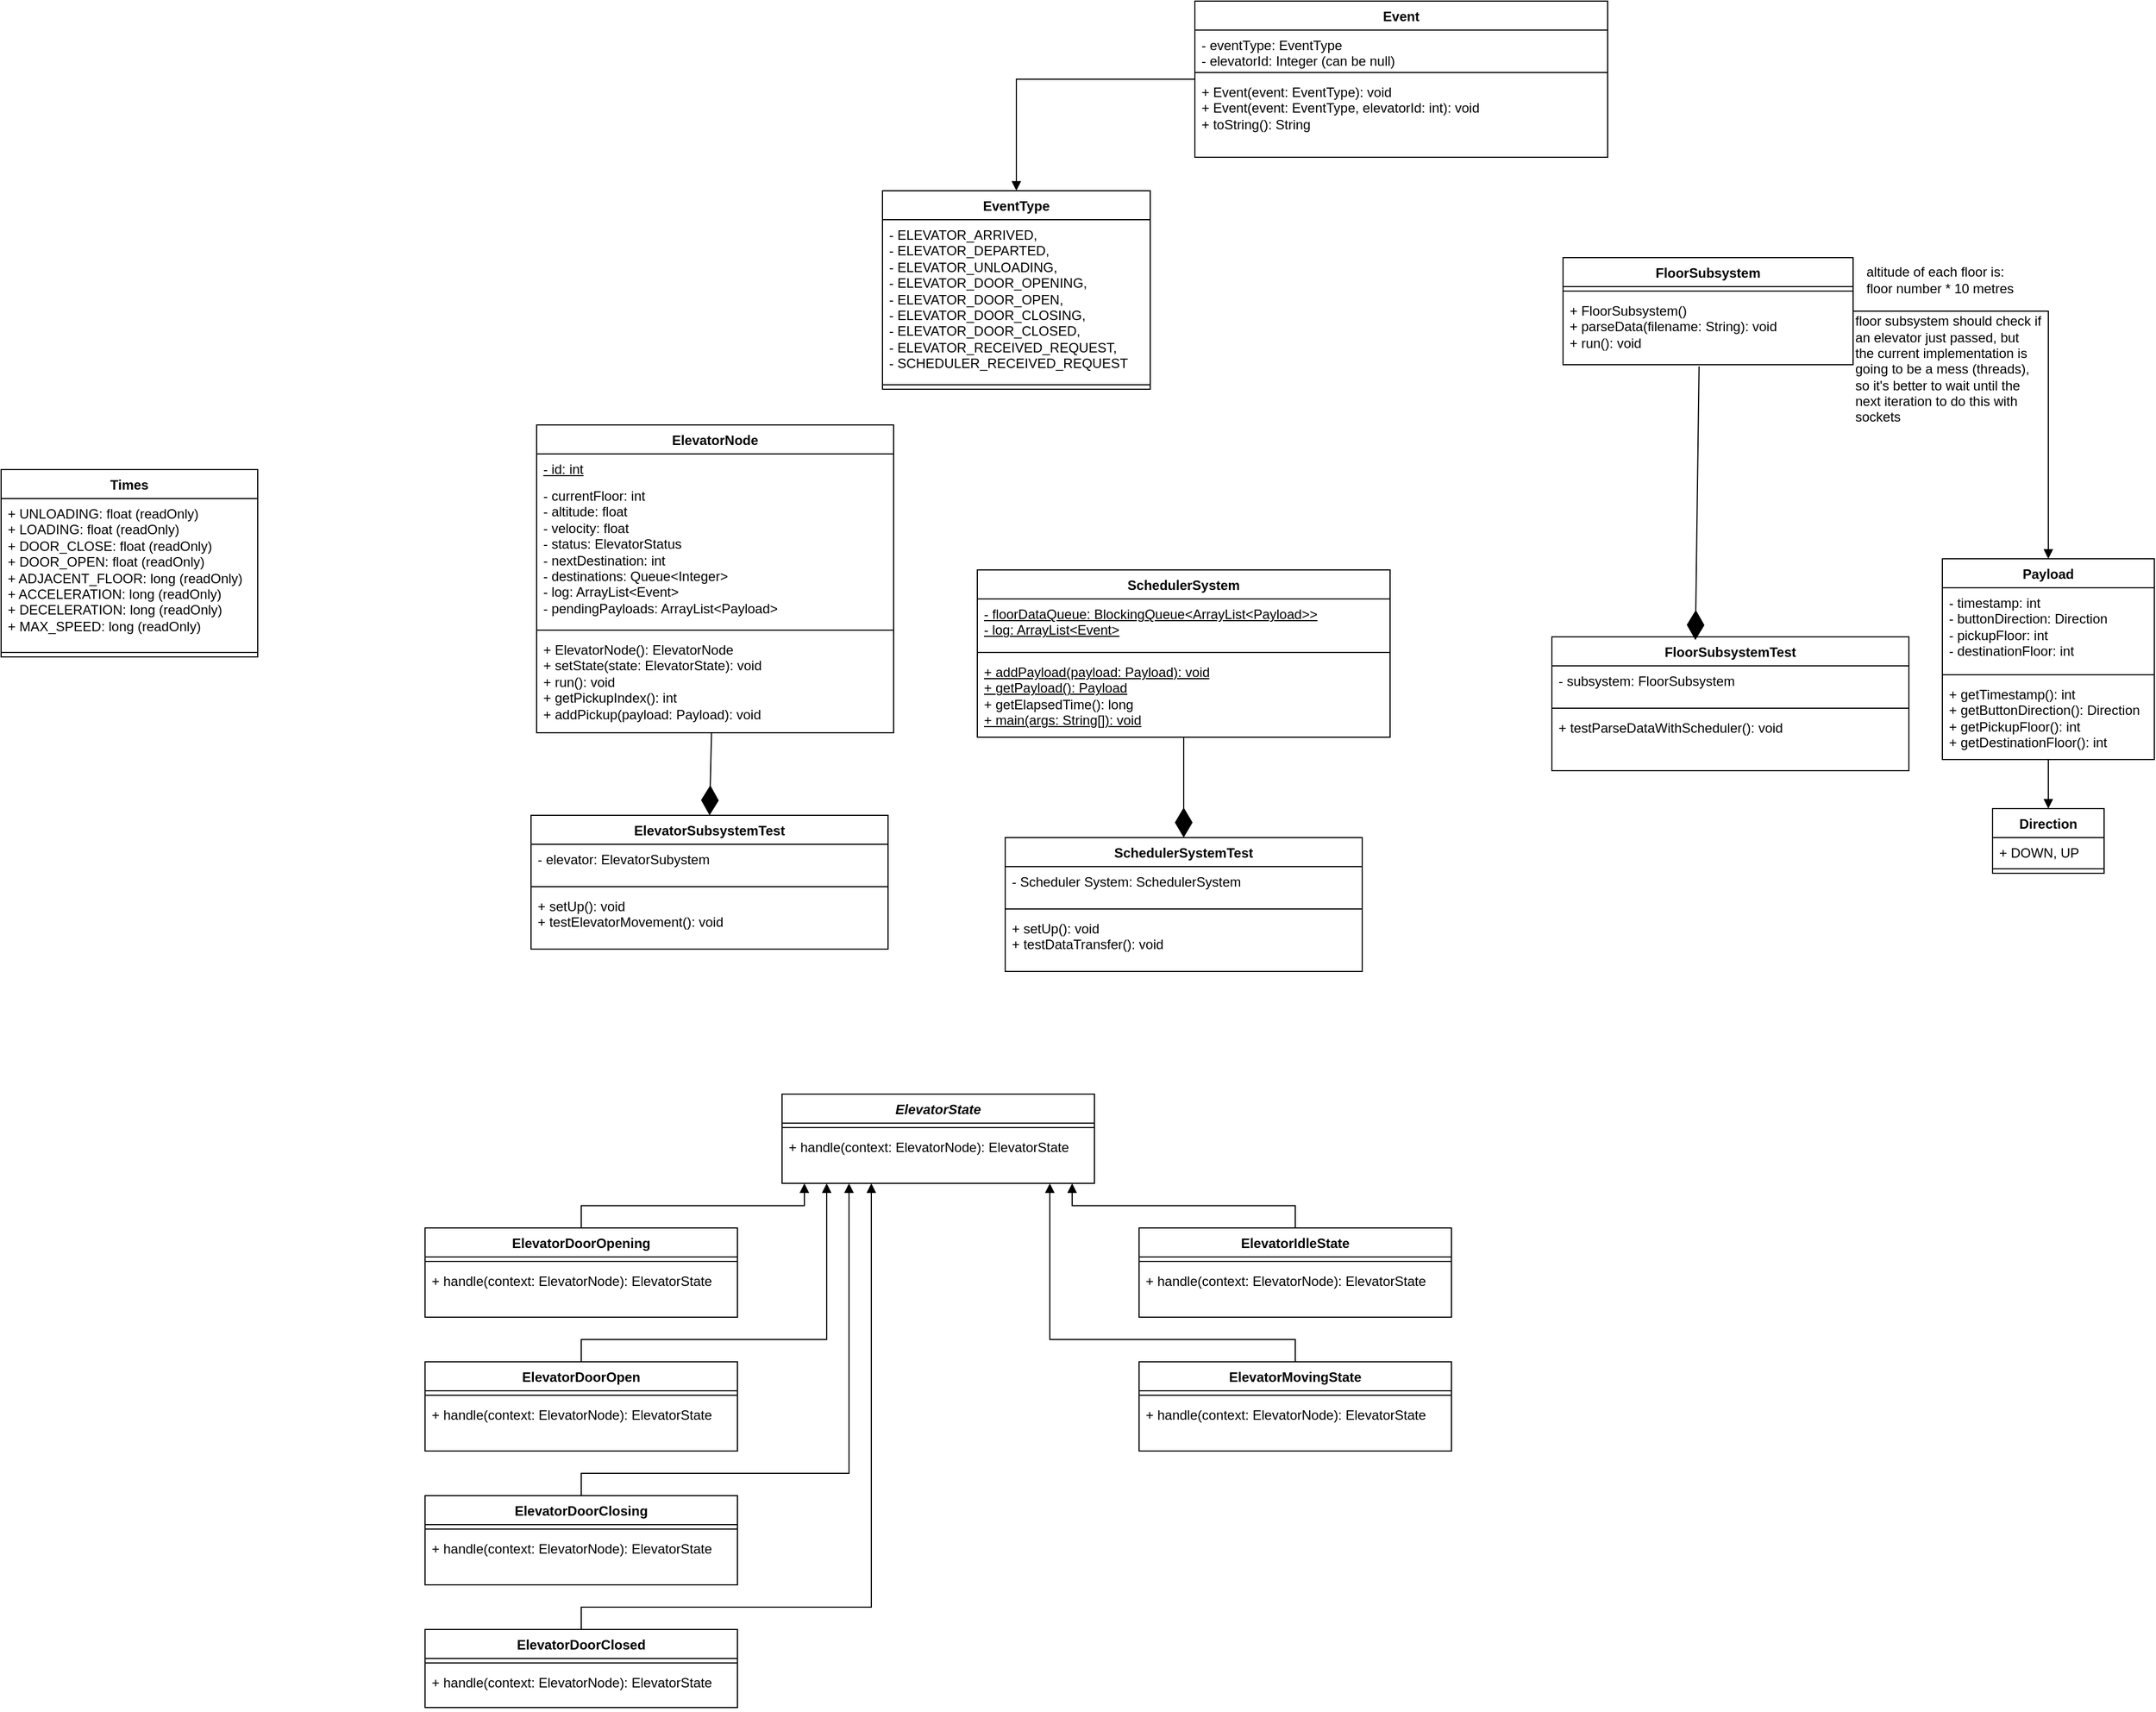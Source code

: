 <mxfile version="20.8.16" type="device"><diagram name="Page-1" id="W-hvJWC9LnS0oZOQdCDl"><mxGraphModel dx="1557" dy="975" grid="1" gridSize="10" guides="1" tooltips="1" connect="1" arrows="1" fold="1" page="0" pageScale="1" pageWidth="850" pageHeight="1100" math="0" shadow="0"><root><mxCell id="0"/><mxCell id="1" parent="0"/><mxCell id="OUGzcpc-ft89BkLeORVE-1" value="ElevatorNode" style="swimlane;fontStyle=1;align=center;verticalAlign=top;childLayout=stackLayout;horizontal=1;startSize=26;horizontalStack=0;resizeParent=1;resizeParentMax=0;resizeLast=0;collapsible=1;marginBottom=0;whiteSpace=wrap;html=1;" parent="1" vertex="1"><mxGeometry x="-20" y="280" width="320" height="276" as="geometry"/></mxCell><mxCell id="JZciVl0iC011m3xnHKb6-45" value="- id: int" style="text;strokeColor=none;fillColor=none;align=left;verticalAlign=top;spacingLeft=4;spacingRight=4;overflow=hidden;rotatable=0;points=[[0,0.5],[1,0.5]];portConstraint=eastwest;whiteSpace=wrap;html=1;fontStyle=4" vertex="1" parent="OUGzcpc-ft89BkLeORVE-1"><mxGeometry y="26" width="320" height="24" as="geometry"/></mxCell><mxCell id="OUGzcpc-ft89BkLeORVE-2" value="- currentFloor: int&lt;br&gt;- altitude: float&lt;br&gt;- velocity: float&lt;br&gt;- status: ElevatorStatus&lt;br&gt;- nextDestination: int&lt;br&gt;- destinations: Queue&amp;lt;Integer&amp;gt;&lt;br&gt;- log: ArrayList&amp;lt;Event&amp;gt;&lt;br&gt;- pendingPayloads: ArrayList&amp;lt;Payload&amp;gt;" style="text;strokeColor=none;fillColor=none;align=left;verticalAlign=top;spacingLeft=4;spacingRight=4;overflow=hidden;rotatable=0;points=[[0,0.5],[1,0.5]];portConstraint=eastwest;whiteSpace=wrap;html=1;" parent="OUGzcpc-ft89BkLeORVE-1" vertex="1"><mxGeometry y="50" width="320" height="130" as="geometry"/></mxCell><mxCell id="OUGzcpc-ft89BkLeORVE-3" value="" style="line;strokeWidth=1;fillColor=none;align=left;verticalAlign=middle;spacingTop=-1;spacingLeft=3;spacingRight=3;rotatable=0;labelPosition=right;points=[];portConstraint=eastwest;strokeColor=inherit;" parent="OUGzcpc-ft89BkLeORVE-1" vertex="1"><mxGeometry y="180" width="320" height="8" as="geometry"/></mxCell><mxCell id="OUGzcpc-ft89BkLeORVE-4" value="+ ElevatorNode(): ElevatorNode&lt;br&gt;+ setState(state: ElevatorState): void&lt;br&gt;+ run(): void&lt;br&gt;+ getPickupIndex(): int&lt;br&gt;+ addPickup(payload: Payload): void" style="text;strokeColor=none;fillColor=none;align=left;verticalAlign=top;spacingLeft=4;spacingRight=4;overflow=hidden;rotatable=0;points=[[0,0.5],[1,0.5]];portConstraint=eastwest;whiteSpace=wrap;html=1;" parent="OUGzcpc-ft89BkLeORVE-1" vertex="1"><mxGeometry y="188" width="320" height="88" as="geometry"/></mxCell><mxCell id="OUGzcpc-ft89BkLeORVE-5" value="SchedulerSystem" style="swimlane;fontStyle=1;align=center;verticalAlign=top;childLayout=stackLayout;horizontal=1;startSize=26;horizontalStack=0;resizeParent=1;resizeParentMax=0;resizeLast=0;collapsible=1;marginBottom=0;whiteSpace=wrap;html=1;" parent="1" vertex="1"><mxGeometry x="375" y="410" width="370" height="150" as="geometry"/></mxCell><mxCell id="OUGzcpc-ft89BkLeORVE-6" value="&lt;u&gt;- floorDataQueue: BlockingQueue&amp;lt;ArrayList&amp;lt;Payload&amp;gt;&amp;gt;&lt;br&gt;- log: ArrayList&amp;lt;Event&amp;gt;&lt;br&gt;&lt;/u&gt;" style="text;strokeColor=none;fillColor=none;align=left;verticalAlign=top;spacingLeft=4;spacingRight=4;overflow=hidden;rotatable=0;points=[[0,0.5],[1,0.5]];portConstraint=eastwest;whiteSpace=wrap;html=1;" parent="OUGzcpc-ft89BkLeORVE-5" vertex="1"><mxGeometry y="26" width="370" height="44" as="geometry"/></mxCell><mxCell id="OUGzcpc-ft89BkLeORVE-7" value="" style="line;strokeWidth=1;fillColor=none;align=left;verticalAlign=middle;spacingTop=-1;spacingLeft=3;spacingRight=3;rotatable=0;labelPosition=right;points=[];portConstraint=eastwest;strokeColor=inherit;" parent="OUGzcpc-ft89BkLeORVE-5" vertex="1"><mxGeometry y="70" width="370" height="8" as="geometry"/></mxCell><mxCell id="OUGzcpc-ft89BkLeORVE-8" value="&lt;u&gt;+ addPayload(payload: Payload): void&lt;/u&gt;&lt;br&gt;&lt;u&gt;+ getPayload(): Payload&lt;/u&gt;&lt;br&gt;+ getElapsedTime(): long&lt;br&gt;&lt;u&gt;+ main(args: String[]): void&lt;/u&gt;" style="text;strokeColor=none;fillColor=none;align=left;verticalAlign=top;spacingLeft=4;spacingRight=4;overflow=hidden;rotatable=0;points=[[0,0.5],[1,0.5]];portConstraint=eastwest;whiteSpace=wrap;html=1;" parent="OUGzcpc-ft89BkLeORVE-5" vertex="1"><mxGeometry y="78" width="370" height="72" as="geometry"/></mxCell><mxCell id="JZciVl0iC011m3xnHKb6-57" style="edgeStyle=orthogonalEdgeStyle;rounded=0;orthogonalLoop=1;jettySize=auto;html=1;endArrow=block;endFill=1;" edge="1" parent="1" source="OUGzcpc-ft89BkLeORVE-9" target="JZciVl0iC011m3xnHKb6-47"><mxGeometry relative="1" as="geometry"/></mxCell><mxCell id="OUGzcpc-ft89BkLeORVE-9" value="FloorSubsystem" style="swimlane;fontStyle=1;align=center;verticalAlign=top;childLayout=stackLayout;horizontal=1;startSize=26;horizontalStack=0;resizeParent=1;resizeParentMax=0;resizeLast=0;collapsible=1;marginBottom=0;whiteSpace=wrap;html=1;" parent="1" vertex="1"><mxGeometry x="900" y="130" width="260" height="96" as="geometry"/></mxCell><mxCell id="OUGzcpc-ft89BkLeORVE-11" value="" style="line;strokeWidth=1;fillColor=none;align=left;verticalAlign=middle;spacingTop=-1;spacingLeft=3;spacingRight=3;rotatable=0;labelPosition=right;points=[];portConstraint=eastwest;strokeColor=inherit;" parent="OUGzcpc-ft89BkLeORVE-9" vertex="1"><mxGeometry y="26" width="260" height="8" as="geometry"/></mxCell><mxCell id="OUGzcpc-ft89BkLeORVE-12" value="+ FloorSubsystem()&lt;br&gt;+ parseData(filename: String): void&lt;br&gt;+ run(): void" style="text;strokeColor=none;fillColor=none;align=left;verticalAlign=top;spacingLeft=4;spacingRight=4;overflow=hidden;rotatable=0;points=[[0,0.5],[1,0.5]];portConstraint=eastwest;whiteSpace=wrap;html=1;" parent="OUGzcpc-ft89BkLeORVE-9" vertex="1"><mxGeometry y="34" width="260" height="62" as="geometry"/></mxCell><mxCell id="OUGzcpc-ft89BkLeORVE-13" value="SchedulerSystemTest" style="swimlane;fontStyle=1;align=center;verticalAlign=top;childLayout=stackLayout;horizontal=1;startSize=26;horizontalStack=0;resizeParent=1;resizeParentMax=0;resizeLast=0;collapsible=1;marginBottom=0;whiteSpace=wrap;html=1;" parent="1" vertex="1"><mxGeometry x="400" y="650" width="320" height="120" as="geometry"/></mxCell><mxCell id="OUGzcpc-ft89BkLeORVE-14" value="- Scheduler System: SchedulerSystem" style="text;strokeColor=none;fillColor=none;align=left;verticalAlign=top;spacingLeft=4;spacingRight=4;overflow=hidden;rotatable=0;points=[[0,0.5],[1,0.5]];portConstraint=eastwest;whiteSpace=wrap;html=1;" parent="OUGzcpc-ft89BkLeORVE-13" vertex="1"><mxGeometry y="26" width="320" height="34" as="geometry"/></mxCell><mxCell id="OUGzcpc-ft89BkLeORVE-15" value="" style="line;strokeWidth=1;fillColor=none;align=left;verticalAlign=middle;spacingTop=-1;spacingLeft=3;spacingRight=3;rotatable=0;labelPosition=right;points=[];portConstraint=eastwest;strokeColor=inherit;" parent="OUGzcpc-ft89BkLeORVE-13" vertex="1"><mxGeometry y="60" width="320" height="8" as="geometry"/></mxCell><mxCell id="OUGzcpc-ft89BkLeORVE-16" value="+ setUp(): void&lt;br&gt;+ testDataTransfer(): void" style="text;strokeColor=none;fillColor=none;align=left;verticalAlign=top;spacingLeft=4;spacingRight=4;overflow=hidden;rotatable=0;points=[[0,0.5],[1,0.5]];portConstraint=eastwest;whiteSpace=wrap;html=1;" parent="OUGzcpc-ft89BkLeORVE-13" vertex="1"><mxGeometry y="68" width="320" height="52" as="geometry"/></mxCell><mxCell id="OUGzcpc-ft89BkLeORVE-17" value="" style="endArrow=diamondThin;endFill=1;endSize=24;html=1;rounded=0;entryX=0.5;entryY=0;entryDx=0;entryDy=0;" parent="1" source="OUGzcpc-ft89BkLeORVE-5" target="OUGzcpc-ft89BkLeORVE-13" edge="1"><mxGeometry width="160" relative="1" as="geometry"><mxPoint x="610" y="520" as="sourcePoint"/><mxPoint x="770" y="520" as="targetPoint"/></mxGeometry></mxCell><mxCell id="OUGzcpc-ft89BkLeORVE-18" value="FloorSubsystemTest" style="swimlane;fontStyle=1;align=center;verticalAlign=top;childLayout=stackLayout;horizontal=1;startSize=26;horizontalStack=0;resizeParent=1;resizeParentMax=0;resizeLast=0;collapsible=1;marginBottom=0;whiteSpace=wrap;html=1;" parent="1" vertex="1"><mxGeometry x="890" y="470" width="320" height="120" as="geometry"/></mxCell><mxCell id="OUGzcpc-ft89BkLeORVE-19" value="- subsystem: FloorSubsystem" style="text;strokeColor=none;fillColor=none;align=left;verticalAlign=top;spacingLeft=4;spacingRight=4;overflow=hidden;rotatable=0;points=[[0,0.5],[1,0.5]];portConstraint=eastwest;whiteSpace=wrap;html=1;" parent="OUGzcpc-ft89BkLeORVE-18" vertex="1"><mxGeometry y="26" width="320" height="34" as="geometry"/></mxCell><mxCell id="OUGzcpc-ft89BkLeORVE-20" value="" style="line;strokeWidth=1;fillColor=none;align=left;verticalAlign=middle;spacingTop=-1;spacingLeft=3;spacingRight=3;rotatable=0;labelPosition=right;points=[];portConstraint=eastwest;strokeColor=inherit;" parent="OUGzcpc-ft89BkLeORVE-18" vertex="1"><mxGeometry y="60" width="320" height="8" as="geometry"/></mxCell><mxCell id="OUGzcpc-ft89BkLeORVE-21" value="+ testParseDataWithScheduler(): void" style="text;strokeColor=none;fillColor=none;align=left;verticalAlign=top;spacingLeft=4;spacingRight=4;overflow=hidden;rotatable=0;points=[[0,0.5],[1,0.5]];portConstraint=eastwest;whiteSpace=wrap;html=1;" parent="OUGzcpc-ft89BkLeORVE-18" vertex="1"><mxGeometry y="68" width="320" height="52" as="geometry"/></mxCell><mxCell id="OUGzcpc-ft89BkLeORVE-22" value="ElevatorSubsystemTest" style="swimlane;fontStyle=1;align=center;verticalAlign=top;childLayout=stackLayout;horizontal=1;startSize=26;horizontalStack=0;resizeParent=1;resizeParentMax=0;resizeLast=0;collapsible=1;marginBottom=0;whiteSpace=wrap;html=1;" parent="1" vertex="1"><mxGeometry x="-25" y="630" width="320" height="120" as="geometry"/></mxCell><mxCell id="OUGzcpc-ft89BkLeORVE-23" value="- elevator: ElevatorSubystem" style="text;strokeColor=none;fillColor=none;align=left;verticalAlign=top;spacingLeft=4;spacingRight=4;overflow=hidden;rotatable=0;points=[[0,0.5],[1,0.5]];portConstraint=eastwest;whiteSpace=wrap;html=1;" parent="OUGzcpc-ft89BkLeORVE-22" vertex="1"><mxGeometry y="26" width="320" height="34" as="geometry"/></mxCell><mxCell id="OUGzcpc-ft89BkLeORVE-24" value="" style="line;strokeWidth=1;fillColor=none;align=left;verticalAlign=middle;spacingTop=-1;spacingLeft=3;spacingRight=3;rotatable=0;labelPosition=right;points=[];portConstraint=eastwest;strokeColor=inherit;" parent="OUGzcpc-ft89BkLeORVE-22" vertex="1"><mxGeometry y="60" width="320" height="8" as="geometry"/></mxCell><mxCell id="OUGzcpc-ft89BkLeORVE-25" value="+ setUp(): void&lt;br&gt;+ testElevatorMovement(): void" style="text;strokeColor=none;fillColor=none;align=left;verticalAlign=top;spacingLeft=4;spacingRight=4;overflow=hidden;rotatable=0;points=[[0,0.5],[1,0.5]];portConstraint=eastwest;whiteSpace=wrap;html=1;" parent="OUGzcpc-ft89BkLeORVE-22" vertex="1"><mxGeometry y="68" width="320" height="52" as="geometry"/></mxCell><mxCell id="OUGzcpc-ft89BkLeORVE-26" value="" style="endArrow=diamondThin;endFill=1;endSize=24;html=1;rounded=0;entryX=0.5;entryY=0;entryDx=0;entryDy=0;" parent="1" source="OUGzcpc-ft89BkLeORVE-1" target="OUGzcpc-ft89BkLeORVE-22" edge="1"><mxGeometry width="160" relative="1" as="geometry"><mxPoint x="-50" y="530" as="sourcePoint"/><mxPoint x="120" y="620" as="targetPoint"/></mxGeometry></mxCell><mxCell id="OUGzcpc-ft89BkLeORVE-27" value="" style="endArrow=diamondThin;endFill=1;endSize=24;html=1;rounded=0;exitX=0.469;exitY=1.025;exitDx=0;exitDy=0;exitPerimeter=0;entryX=0.402;entryY=0.024;entryDx=0;entryDy=0;entryPerimeter=0;" parent="1" source="OUGzcpc-ft89BkLeORVE-12" target="OUGzcpc-ft89BkLeORVE-18" edge="1"><mxGeometry width="160" relative="1" as="geometry"><mxPoint x="970" y="510" as="sourcePoint"/><mxPoint x="1130" y="510" as="targetPoint"/></mxGeometry></mxCell><mxCell id="JZciVl0iC011m3xnHKb6-1" value="ElevatorState" style="swimlane;fontStyle=3;align=center;verticalAlign=top;childLayout=stackLayout;horizontal=1;startSize=26;horizontalStack=0;resizeParent=1;resizeParentMax=0;resizeLast=0;collapsible=1;marginBottom=0;whiteSpace=wrap;html=1;" vertex="1" parent="1"><mxGeometry x="200" y="880" width="280" height="80" as="geometry"/></mxCell><mxCell id="JZciVl0iC011m3xnHKb6-3" value="" style="line;strokeWidth=1;fillColor=none;align=left;verticalAlign=middle;spacingTop=-1;spacingLeft=3;spacingRight=3;rotatable=0;labelPosition=right;points=[];portConstraint=eastwest;strokeColor=inherit;" vertex="1" parent="JZciVl0iC011m3xnHKb6-1"><mxGeometry y="26" width="280" height="8" as="geometry"/></mxCell><mxCell id="JZciVl0iC011m3xnHKb6-4" value="+ handle(context: ElevatorNode): ElevatorState" style="text;strokeColor=none;fillColor=none;align=left;verticalAlign=top;spacingLeft=4;spacingRight=4;overflow=hidden;rotatable=0;points=[[0,0.5],[1,0.5]];portConstraint=eastwest;whiteSpace=wrap;html=1;" vertex="1" parent="JZciVl0iC011m3xnHKb6-1"><mxGeometry y="34" width="280" height="46" as="geometry"/></mxCell><mxCell id="JZciVl0iC011m3xnHKb6-26" style="edgeStyle=orthogonalEdgeStyle;rounded=0;orthogonalLoop=1;jettySize=auto;html=1;endArrow=block;endFill=1;" edge="1" parent="1" source="JZciVl0iC011m3xnHKb6-5" target="JZciVl0iC011m3xnHKb6-1"><mxGeometry relative="1" as="geometry"><Array as="points"><mxPoint x="660" y="980"/><mxPoint x="460" y="980"/></Array></mxGeometry></mxCell><mxCell id="JZciVl0iC011m3xnHKb6-5" value="&lt;span style=&quot;font-style: normal;&quot;&gt;ElevatorIdleState&lt;/span&gt;" style="swimlane;fontStyle=3;align=center;verticalAlign=top;childLayout=stackLayout;horizontal=1;startSize=26;horizontalStack=0;resizeParent=1;resizeParentMax=0;resizeLast=0;collapsible=1;marginBottom=0;whiteSpace=wrap;html=1;" vertex="1" parent="1"><mxGeometry x="520" y="1000" width="280" height="80" as="geometry"/></mxCell><mxCell id="JZciVl0iC011m3xnHKb6-6" value="" style="line;strokeWidth=1;fillColor=none;align=left;verticalAlign=middle;spacingTop=-1;spacingLeft=3;spacingRight=3;rotatable=0;labelPosition=right;points=[];portConstraint=eastwest;strokeColor=inherit;" vertex="1" parent="JZciVl0iC011m3xnHKb6-5"><mxGeometry y="26" width="280" height="8" as="geometry"/></mxCell><mxCell id="JZciVl0iC011m3xnHKb6-7" value="+ handle(context: ElevatorNode): ElevatorState" style="text;strokeColor=none;fillColor=none;align=left;verticalAlign=top;spacingLeft=4;spacingRight=4;overflow=hidden;rotatable=0;points=[[0,0.5],[1,0.5]];portConstraint=eastwest;whiteSpace=wrap;html=1;" vertex="1" parent="JZciVl0iC011m3xnHKb6-5"><mxGeometry y="34" width="280" height="46" as="geometry"/></mxCell><mxCell id="JZciVl0iC011m3xnHKb6-31" style="edgeStyle=orthogonalEdgeStyle;rounded=0;orthogonalLoop=1;jettySize=auto;html=1;endArrow=block;endFill=1;" edge="1" parent="1" source="JZciVl0iC011m3xnHKb6-8" target="JZciVl0iC011m3xnHKb6-1"><mxGeometry relative="1" as="geometry"><Array as="points"><mxPoint x="660" y="1100"/><mxPoint x="440" y="1100"/></Array></mxGeometry></mxCell><mxCell id="JZciVl0iC011m3xnHKb6-8" value="&lt;span style=&quot;font-style: normal;&quot;&gt;ElevatorMovingState&lt;/span&gt;" style="swimlane;fontStyle=3;align=center;verticalAlign=top;childLayout=stackLayout;horizontal=1;startSize=26;horizontalStack=0;resizeParent=1;resizeParentMax=0;resizeLast=0;collapsible=1;marginBottom=0;whiteSpace=wrap;html=1;" vertex="1" parent="1"><mxGeometry x="520" y="1120" width="280" height="80" as="geometry"/></mxCell><mxCell id="JZciVl0iC011m3xnHKb6-9" value="" style="line;strokeWidth=1;fillColor=none;align=left;verticalAlign=middle;spacingTop=-1;spacingLeft=3;spacingRight=3;rotatable=0;labelPosition=right;points=[];portConstraint=eastwest;strokeColor=inherit;" vertex="1" parent="JZciVl0iC011m3xnHKb6-8"><mxGeometry y="26" width="280" height="8" as="geometry"/></mxCell><mxCell id="JZciVl0iC011m3xnHKb6-10" value="+ handle(context: ElevatorNode): ElevatorState" style="text;strokeColor=none;fillColor=none;align=left;verticalAlign=top;spacingLeft=4;spacingRight=4;overflow=hidden;rotatable=0;points=[[0,0.5],[1,0.5]];portConstraint=eastwest;whiteSpace=wrap;html=1;" vertex="1" parent="JZciVl0iC011m3xnHKb6-8"><mxGeometry y="34" width="280" height="46" as="geometry"/></mxCell><mxCell id="JZciVl0iC011m3xnHKb6-27" style="edgeStyle=orthogonalEdgeStyle;rounded=0;orthogonalLoop=1;jettySize=auto;html=1;endArrow=block;endFill=1;" edge="1" parent="1" source="JZciVl0iC011m3xnHKb6-11" target="JZciVl0iC011m3xnHKb6-1"><mxGeometry relative="1" as="geometry"><Array as="points"><mxPoint x="20" y="980"/><mxPoint x="220" y="980"/></Array></mxGeometry></mxCell><mxCell id="JZciVl0iC011m3xnHKb6-11" value="&lt;span style=&quot;font-style: normal;&quot;&gt;ElevatorDoorOpening&lt;/span&gt;" style="swimlane;fontStyle=3;align=center;verticalAlign=top;childLayout=stackLayout;horizontal=1;startSize=26;horizontalStack=0;resizeParent=1;resizeParentMax=0;resizeLast=0;collapsible=1;marginBottom=0;whiteSpace=wrap;html=1;" vertex="1" parent="1"><mxGeometry x="-120" y="1000" width="280" height="80" as="geometry"/></mxCell><mxCell id="JZciVl0iC011m3xnHKb6-12" value="" style="line;strokeWidth=1;fillColor=none;align=left;verticalAlign=middle;spacingTop=-1;spacingLeft=3;spacingRight=3;rotatable=0;labelPosition=right;points=[];portConstraint=eastwest;strokeColor=inherit;" vertex="1" parent="JZciVl0iC011m3xnHKb6-11"><mxGeometry y="26" width="280" height="8" as="geometry"/></mxCell><mxCell id="JZciVl0iC011m3xnHKb6-13" value="+ handle(context: ElevatorNode): ElevatorState" style="text;strokeColor=none;fillColor=none;align=left;verticalAlign=top;spacingLeft=4;spacingRight=4;overflow=hidden;rotatable=0;points=[[0,0.5],[1,0.5]];portConstraint=eastwest;whiteSpace=wrap;html=1;" vertex="1" parent="JZciVl0iC011m3xnHKb6-11"><mxGeometry y="34" width="280" height="46" as="geometry"/></mxCell><mxCell id="JZciVl0iC011m3xnHKb6-28" style="edgeStyle=orthogonalEdgeStyle;rounded=0;orthogonalLoop=1;jettySize=auto;html=1;endArrow=block;endFill=1;" edge="1" parent="1" source="JZciVl0iC011m3xnHKb6-14" target="JZciVl0iC011m3xnHKb6-1"><mxGeometry relative="1" as="geometry"><Array as="points"><mxPoint x="20" y="1100"/><mxPoint x="240" y="1100"/></Array></mxGeometry></mxCell><mxCell id="JZciVl0iC011m3xnHKb6-14" value="&lt;span style=&quot;font-style: normal;&quot;&gt;ElevatorDoorOpen&lt;/span&gt;" style="swimlane;fontStyle=3;align=center;verticalAlign=top;childLayout=stackLayout;horizontal=1;startSize=26;horizontalStack=0;resizeParent=1;resizeParentMax=0;resizeLast=0;collapsible=1;marginBottom=0;whiteSpace=wrap;html=1;" vertex="1" parent="1"><mxGeometry x="-120" y="1120" width="280" height="80" as="geometry"/></mxCell><mxCell id="JZciVl0iC011m3xnHKb6-15" value="" style="line;strokeWidth=1;fillColor=none;align=left;verticalAlign=middle;spacingTop=-1;spacingLeft=3;spacingRight=3;rotatable=0;labelPosition=right;points=[];portConstraint=eastwest;strokeColor=inherit;" vertex="1" parent="JZciVl0iC011m3xnHKb6-14"><mxGeometry y="26" width="280" height="8" as="geometry"/></mxCell><mxCell id="JZciVl0iC011m3xnHKb6-16" value="+ handle(context: ElevatorNode): ElevatorState" style="text;strokeColor=none;fillColor=none;align=left;verticalAlign=top;spacingLeft=4;spacingRight=4;overflow=hidden;rotatable=0;points=[[0,0.5],[1,0.5]];portConstraint=eastwest;whiteSpace=wrap;html=1;" vertex="1" parent="JZciVl0iC011m3xnHKb6-14"><mxGeometry y="34" width="280" height="46" as="geometry"/></mxCell><mxCell id="JZciVl0iC011m3xnHKb6-30" style="edgeStyle=orthogonalEdgeStyle;rounded=0;orthogonalLoop=1;jettySize=auto;html=1;endArrow=block;endFill=1;" edge="1" parent="1" source="JZciVl0iC011m3xnHKb6-17" target="JZciVl0iC011m3xnHKb6-1"><mxGeometry relative="1" as="geometry"><Array as="points"><mxPoint x="20" y="1220"/><mxPoint x="260" y="1220"/></Array></mxGeometry></mxCell><mxCell id="JZciVl0iC011m3xnHKb6-17" value="&lt;span style=&quot;font-style: normal;&quot;&gt;ElevatorDoorClosing&lt;/span&gt;" style="swimlane;fontStyle=3;align=center;verticalAlign=top;childLayout=stackLayout;horizontal=1;startSize=26;horizontalStack=0;resizeParent=1;resizeParentMax=0;resizeLast=0;collapsible=1;marginBottom=0;whiteSpace=wrap;html=1;" vertex="1" parent="1"><mxGeometry x="-120" y="1240" width="280" height="80" as="geometry"/></mxCell><mxCell id="JZciVl0iC011m3xnHKb6-18" value="" style="line;strokeWidth=1;fillColor=none;align=left;verticalAlign=middle;spacingTop=-1;spacingLeft=3;spacingRight=3;rotatable=0;labelPosition=right;points=[];portConstraint=eastwest;strokeColor=inherit;" vertex="1" parent="JZciVl0iC011m3xnHKb6-17"><mxGeometry y="26" width="280" height="8" as="geometry"/></mxCell><mxCell id="JZciVl0iC011m3xnHKb6-19" value="+ handle(context: ElevatorNode): ElevatorState" style="text;strokeColor=none;fillColor=none;align=left;verticalAlign=top;spacingLeft=4;spacingRight=4;overflow=hidden;rotatable=0;points=[[0,0.5],[1,0.5]];portConstraint=eastwest;whiteSpace=wrap;html=1;" vertex="1" parent="JZciVl0iC011m3xnHKb6-17"><mxGeometry y="34" width="280" height="46" as="geometry"/></mxCell><mxCell id="JZciVl0iC011m3xnHKb6-32" style="edgeStyle=orthogonalEdgeStyle;rounded=0;orthogonalLoop=1;jettySize=auto;html=1;endArrow=block;endFill=1;" edge="1" parent="1" source="JZciVl0iC011m3xnHKb6-20" target="JZciVl0iC011m3xnHKb6-1"><mxGeometry relative="1" as="geometry"><Array as="points"><mxPoint x="20" y="1340"/><mxPoint x="280" y="1340"/></Array></mxGeometry></mxCell><mxCell id="JZciVl0iC011m3xnHKb6-20" value="&lt;span style=&quot;font-style: normal;&quot;&gt;ElevatorDoorClosed&lt;/span&gt;" style="swimlane;fontStyle=3;align=center;verticalAlign=top;childLayout=stackLayout;horizontal=1;startSize=26;horizontalStack=0;resizeParent=1;resizeParentMax=0;resizeLast=0;collapsible=1;marginBottom=0;whiteSpace=wrap;html=1;" vertex="1" parent="1"><mxGeometry x="-120" y="1360" width="280" height="70" as="geometry"/></mxCell><mxCell id="JZciVl0iC011m3xnHKb6-21" value="" style="line;strokeWidth=1;fillColor=none;align=left;verticalAlign=middle;spacingTop=-1;spacingLeft=3;spacingRight=3;rotatable=0;labelPosition=right;points=[];portConstraint=eastwest;strokeColor=inherit;" vertex="1" parent="JZciVl0iC011m3xnHKb6-20"><mxGeometry y="26" width="280" height="8" as="geometry"/></mxCell><mxCell id="JZciVl0iC011m3xnHKb6-22" value="+ handle(context: ElevatorNode): ElevatorState" style="text;strokeColor=none;fillColor=none;align=left;verticalAlign=top;spacingLeft=4;spacingRight=4;overflow=hidden;rotatable=0;points=[[0,0.5],[1,0.5]];portConstraint=eastwest;whiteSpace=wrap;html=1;" vertex="1" parent="JZciVl0iC011m3xnHKb6-20"><mxGeometry y="34" width="280" height="36" as="geometry"/></mxCell><mxCell id="JZciVl0iC011m3xnHKb6-33" value="Times" style="swimlane;fontStyle=1;align=center;verticalAlign=top;childLayout=stackLayout;horizontal=1;startSize=26;horizontalStack=0;resizeParent=1;resizeParentMax=0;resizeLast=0;collapsible=1;marginBottom=0;whiteSpace=wrap;html=1;" vertex="1" parent="1"><mxGeometry x="-500" y="320" width="230" height="168" as="geometry"/></mxCell><mxCell id="JZciVl0iC011m3xnHKb6-34" value="+ UNLOADING: float (readOnly)&lt;br&gt;+ LOADING: float (readOnly)&lt;br&gt;+ DOOR_CLOSE: float (readOnly)&lt;br&gt;+ DOOR_OPEN: float (readOnly)&lt;br&gt;+ ADJACENT_FLOOR: long (readOnly)&lt;br&gt;+ ACCELERATION: long (readOnly)&lt;br&gt;+ DECELERATION: long (readOnly)&lt;br&gt;+ MAX_SPEED: long (readOnly)" style="text;strokeColor=none;fillColor=none;align=left;verticalAlign=top;spacingLeft=4;spacingRight=4;overflow=hidden;rotatable=0;points=[[0,0.5],[1,0.5]];portConstraint=eastwest;whiteSpace=wrap;html=1;" vertex="1" parent="JZciVl0iC011m3xnHKb6-33"><mxGeometry y="26" width="230" height="134" as="geometry"/></mxCell><mxCell id="JZciVl0iC011m3xnHKb6-35" value="" style="line;strokeWidth=1;fillColor=none;align=left;verticalAlign=middle;spacingTop=-1;spacingLeft=3;spacingRight=3;rotatable=0;labelPosition=right;points=[];portConstraint=eastwest;strokeColor=inherit;" vertex="1" parent="JZciVl0iC011m3xnHKb6-33"><mxGeometry y="160" width="230" height="8" as="geometry"/></mxCell><mxCell id="JZciVl0iC011m3xnHKb6-46" style="edgeStyle=orthogonalEdgeStyle;rounded=0;orthogonalLoop=1;jettySize=auto;html=1;endArrow=block;endFill=1;" edge="1" parent="1" source="JZciVl0iC011m3xnHKb6-37" target="JZciVl0iC011m3xnHKb6-41"><mxGeometry relative="1" as="geometry"/></mxCell><mxCell id="JZciVl0iC011m3xnHKb6-37" value="Event" style="swimlane;fontStyle=1;align=center;verticalAlign=top;childLayout=stackLayout;horizontal=1;startSize=26;horizontalStack=0;resizeParent=1;resizeParentMax=0;resizeLast=0;collapsible=1;marginBottom=0;whiteSpace=wrap;html=1;" vertex="1" parent="1"><mxGeometry x="570" y="-100" width="370" height="140" as="geometry"/></mxCell><mxCell id="JZciVl0iC011m3xnHKb6-38" value="&lt;span&gt;- eventType: EventType&lt;br&gt;- elevatorId: Integer (can be null)&lt;br&gt;&lt;/span&gt;" style="text;strokeColor=none;fillColor=none;align=left;verticalAlign=top;spacingLeft=4;spacingRight=4;overflow=hidden;rotatable=0;points=[[0,0.5],[1,0.5]];portConstraint=eastwest;whiteSpace=wrap;html=1;fontStyle=0" vertex="1" parent="JZciVl0iC011m3xnHKb6-37"><mxGeometry y="26" width="370" height="34" as="geometry"/></mxCell><mxCell id="JZciVl0iC011m3xnHKb6-39" value="" style="line;strokeWidth=1;fillColor=none;align=left;verticalAlign=middle;spacingTop=-1;spacingLeft=3;spacingRight=3;rotatable=0;labelPosition=right;points=[];portConstraint=eastwest;strokeColor=inherit;" vertex="1" parent="JZciVl0iC011m3xnHKb6-37"><mxGeometry y="60" width="370" height="8" as="geometry"/></mxCell><mxCell id="JZciVl0iC011m3xnHKb6-40" value="&lt;span&gt;+ Event(event: EventType): void&lt;br&gt;+ Event(event: EventType, elevatorId: int): void&lt;br&gt;+ toString(): String&lt;br&gt;&lt;/span&gt;" style="text;strokeColor=none;fillColor=none;align=left;verticalAlign=top;spacingLeft=4;spacingRight=4;overflow=hidden;rotatable=0;points=[[0,0.5],[1,0.5]];portConstraint=eastwest;whiteSpace=wrap;html=1;fontStyle=0" vertex="1" parent="JZciVl0iC011m3xnHKb6-37"><mxGeometry y="68" width="370" height="72" as="geometry"/></mxCell><mxCell id="JZciVl0iC011m3xnHKb6-41" value="EventType" style="swimlane;fontStyle=1;align=center;verticalAlign=top;childLayout=stackLayout;horizontal=1;startSize=26;horizontalStack=0;resizeParent=1;resizeParentMax=0;resizeLast=0;collapsible=1;marginBottom=0;whiteSpace=wrap;html=1;" vertex="1" parent="1"><mxGeometry x="290" y="70" width="240" height="178" as="geometry"/></mxCell><mxCell id="JZciVl0iC011m3xnHKb6-42" value="&lt;span&gt;- ELEVATOR_ARRIVED,&lt;br&gt;- ELEVATOR_DEPARTED,&lt;br&gt;- ELEVATOR_UNLOADING,&lt;br&gt;- ELEVATOR_DOOR_OPENING,&lt;br&gt;- ELEVATOR_DOOR_OPEN,&lt;br&gt;- ELEVATOR_DOOR_CLOSING,&lt;br&gt;- ELEVATOR_DOOR_CLOSED,&lt;br&gt;- ELEVATOR_RECEIVED_REQUEST,&lt;br&gt;- SCHEDULER_RECEIVED_REQUEST&lt;br&gt;&lt;/span&gt;" style="text;strokeColor=none;fillColor=none;align=left;verticalAlign=top;spacingLeft=4;spacingRight=4;overflow=hidden;rotatable=0;points=[[0,0.5],[1,0.5]];portConstraint=eastwest;whiteSpace=wrap;html=1;fontStyle=0" vertex="1" parent="JZciVl0iC011m3xnHKb6-41"><mxGeometry y="26" width="240" height="144" as="geometry"/></mxCell><mxCell id="JZciVl0iC011m3xnHKb6-43" value="" style="line;strokeWidth=1;fillColor=none;align=left;verticalAlign=middle;spacingTop=-1;spacingLeft=3;spacingRight=3;rotatable=0;labelPosition=right;points=[];portConstraint=eastwest;strokeColor=inherit;" vertex="1" parent="JZciVl0iC011m3xnHKb6-41"><mxGeometry y="170" width="240" height="8" as="geometry"/></mxCell><mxCell id="JZciVl0iC011m3xnHKb6-55" value="" style="edgeStyle=orthogonalEdgeStyle;rounded=0;orthogonalLoop=1;jettySize=auto;html=1;endArrow=block;endFill=1;" edge="1" parent="1" source="JZciVl0iC011m3xnHKb6-47" target="JZciVl0iC011m3xnHKb6-51"><mxGeometry relative="1" as="geometry"><Array as="points"><mxPoint x="1335" y="672"/><mxPoint x="1335" y="672"/></Array></mxGeometry></mxCell><mxCell id="JZciVl0iC011m3xnHKb6-47" value="Payload" style="swimlane;fontStyle=1;align=center;verticalAlign=top;childLayout=stackLayout;horizontal=1;startSize=26;horizontalStack=0;resizeParent=1;resizeParentMax=0;resizeLast=0;collapsible=1;marginBottom=0;whiteSpace=wrap;html=1;" vertex="1" parent="1"><mxGeometry x="1240" y="400" width="190" height="180" as="geometry"/></mxCell><mxCell id="JZciVl0iC011m3xnHKb6-48" value="- timestamp: int&lt;br&gt;- buttonDirection: Direction&lt;br&gt;- pickupFloor: int&lt;br&gt;- destinationFloor: int" style="text;strokeColor=none;fillColor=none;align=left;verticalAlign=top;spacingLeft=4;spacingRight=4;overflow=hidden;rotatable=0;points=[[0,0.5],[1,0.5]];portConstraint=eastwest;whiteSpace=wrap;html=1;" vertex="1" parent="JZciVl0iC011m3xnHKb6-47"><mxGeometry y="26" width="190" height="74" as="geometry"/></mxCell><mxCell id="JZciVl0iC011m3xnHKb6-49" value="" style="line;strokeWidth=1;fillColor=none;align=left;verticalAlign=middle;spacingTop=-1;spacingLeft=3;spacingRight=3;rotatable=0;labelPosition=right;points=[];portConstraint=eastwest;strokeColor=inherit;" vertex="1" parent="JZciVl0iC011m3xnHKb6-47"><mxGeometry y="100" width="190" height="8" as="geometry"/></mxCell><mxCell id="JZciVl0iC011m3xnHKb6-50" value="+ getTimestamp(): int&lt;br&gt;+ getButtonDirection(): Direction&lt;br&gt;+ getPickupFloor(): int&lt;br&gt;+ getDestinationFloor(): int" style="text;strokeColor=none;fillColor=none;align=left;verticalAlign=top;spacingLeft=4;spacingRight=4;overflow=hidden;rotatable=0;points=[[0,0.5],[1,0.5]];portConstraint=eastwest;whiteSpace=wrap;html=1;fontStyle=0" vertex="1" parent="JZciVl0iC011m3xnHKb6-47"><mxGeometry y="108" width="190" height="72" as="geometry"/></mxCell><mxCell id="JZciVl0iC011m3xnHKb6-51" value="Direction" style="swimlane;fontStyle=1;align=center;verticalAlign=top;childLayout=stackLayout;horizontal=1;startSize=26;horizontalStack=0;resizeParent=1;resizeParentMax=0;resizeLast=0;collapsible=1;marginBottom=0;whiteSpace=wrap;html=1;" vertex="1" parent="1"><mxGeometry x="1285" y="624" width="100" height="58" as="geometry"/></mxCell><mxCell id="JZciVl0iC011m3xnHKb6-52" value="+ DOWN, UP" style="text;strokeColor=none;fillColor=none;align=left;verticalAlign=top;spacingLeft=4;spacingRight=4;overflow=hidden;rotatable=0;points=[[0,0.5],[1,0.5]];portConstraint=eastwest;whiteSpace=wrap;html=1;" vertex="1" parent="JZciVl0iC011m3xnHKb6-51"><mxGeometry y="26" width="100" height="24" as="geometry"/></mxCell><mxCell id="JZciVl0iC011m3xnHKb6-53" value="" style="line;strokeWidth=1;fillColor=none;align=left;verticalAlign=middle;spacingTop=-1;spacingLeft=3;spacingRight=3;rotatable=0;labelPosition=right;points=[];portConstraint=eastwest;strokeColor=inherit;" vertex="1" parent="JZciVl0iC011m3xnHKb6-51"><mxGeometry y="50" width="100" height="8" as="geometry"/></mxCell><mxCell id="JZciVl0iC011m3xnHKb6-59" value="altitude of each floor is:&lt;br&gt;floor number * 10 metres" style="text;html=1;align=left;verticalAlign=middle;resizable=0;points=[];autosize=1;strokeColor=none;fillColor=none;" vertex="1" parent="1"><mxGeometry x="1170" y="130" width="160" height="40" as="geometry"/></mxCell><mxCell id="JZciVl0iC011m3xnHKb6-60" value="floor subsystem should check if&lt;br&gt;an elevator just passed, but&lt;br&gt;the current implementation is&lt;br&gt;going to be a mess (threads),&lt;br&gt;so it's&amp;nbsp;better to wait until the&lt;br&gt;next iteration to do this with&lt;br&gt;sockets" style="text;html=1;align=left;verticalAlign=middle;resizable=0;points=[];autosize=1;strokeColor=none;fillColor=none;" vertex="1" parent="1"><mxGeometry x="1160" y="175" width="190" height="110" as="geometry"/></mxCell></root></mxGraphModel></diagram></mxfile>